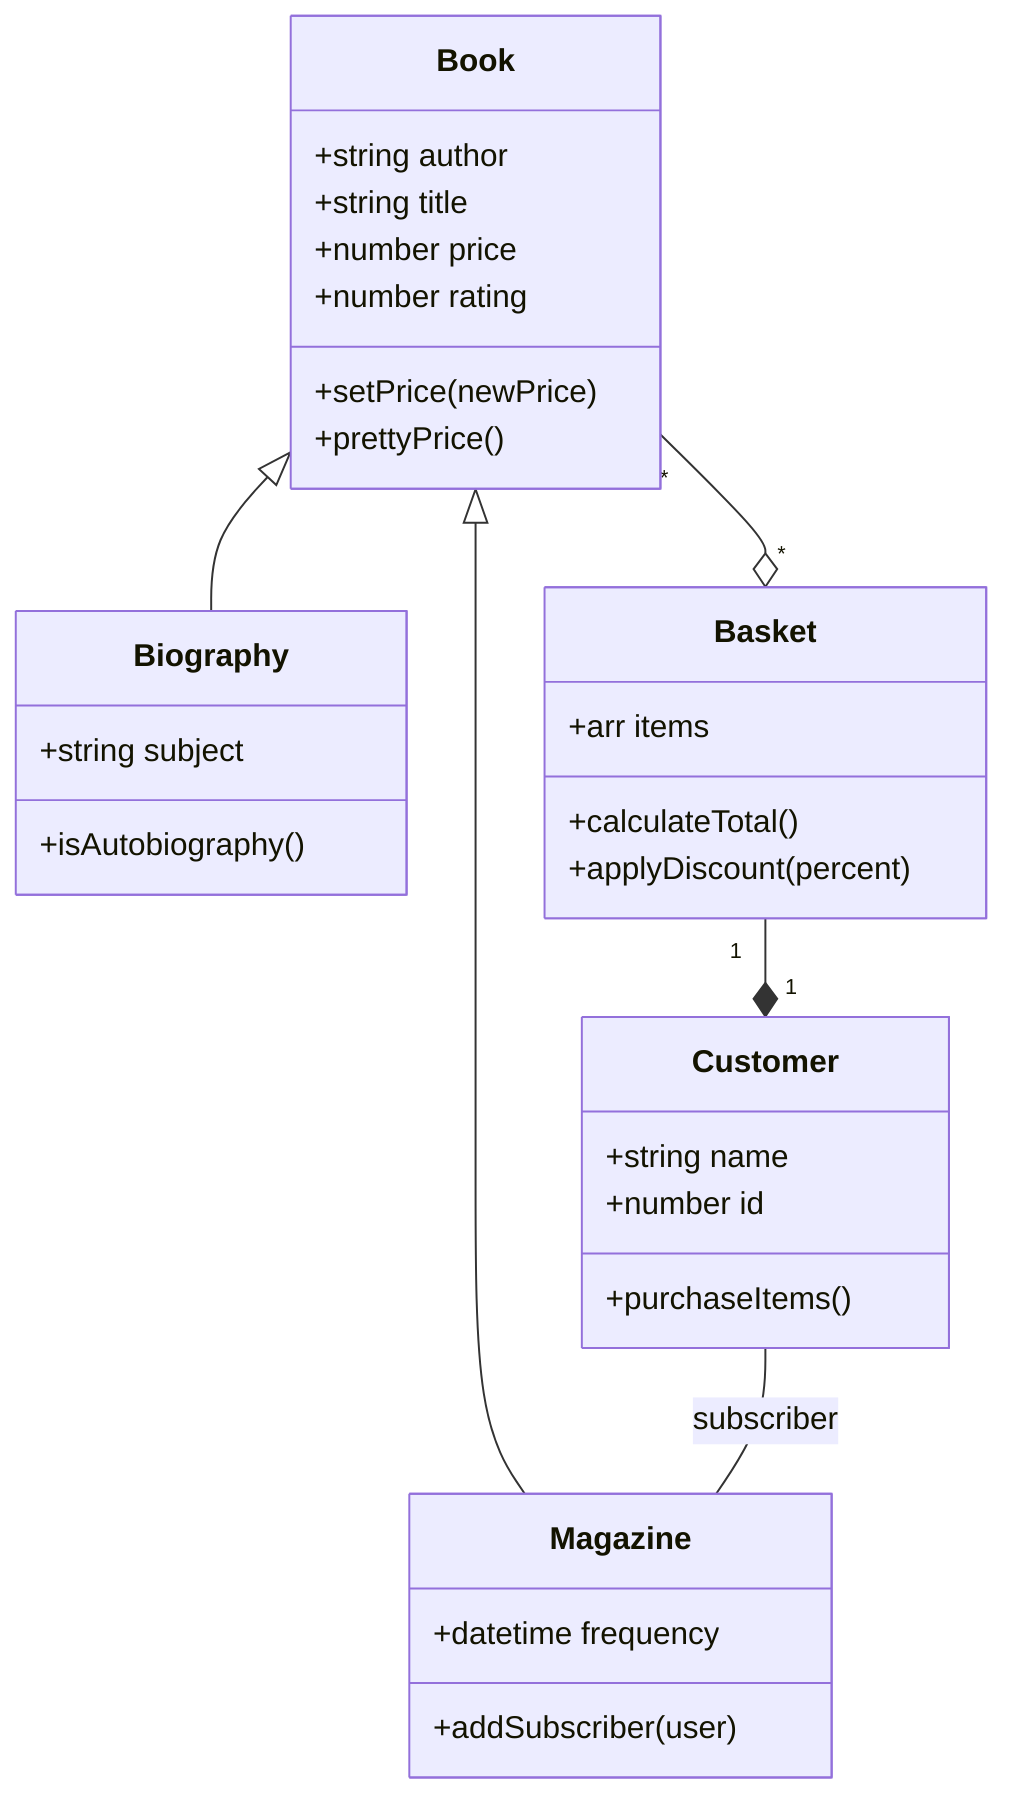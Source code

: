 classDiagram

    Book <|-- Biography
    Book <|-- Magazine
    Book "*" --o "*" Basket
    Basket "1" --* "1" Customer
    Customer -- Magazine: subscriber

    class Book {
        +string author
        +string title
        +number price
        +number rating
        +setPrice(newPrice)
        +prettyPrice()
    }

    class Biography {
        +string subject
        +isAutobiography()
    }
    
    class Magazine {
        +datetime frequency
        +addSubscriber(user)
    }

    class Basket {
        +arr items
        +calculateTotal()
        +applyDiscount(percent)
    }

    class Customer {
        +string name
        +number id
        +purchaseItems()
    }